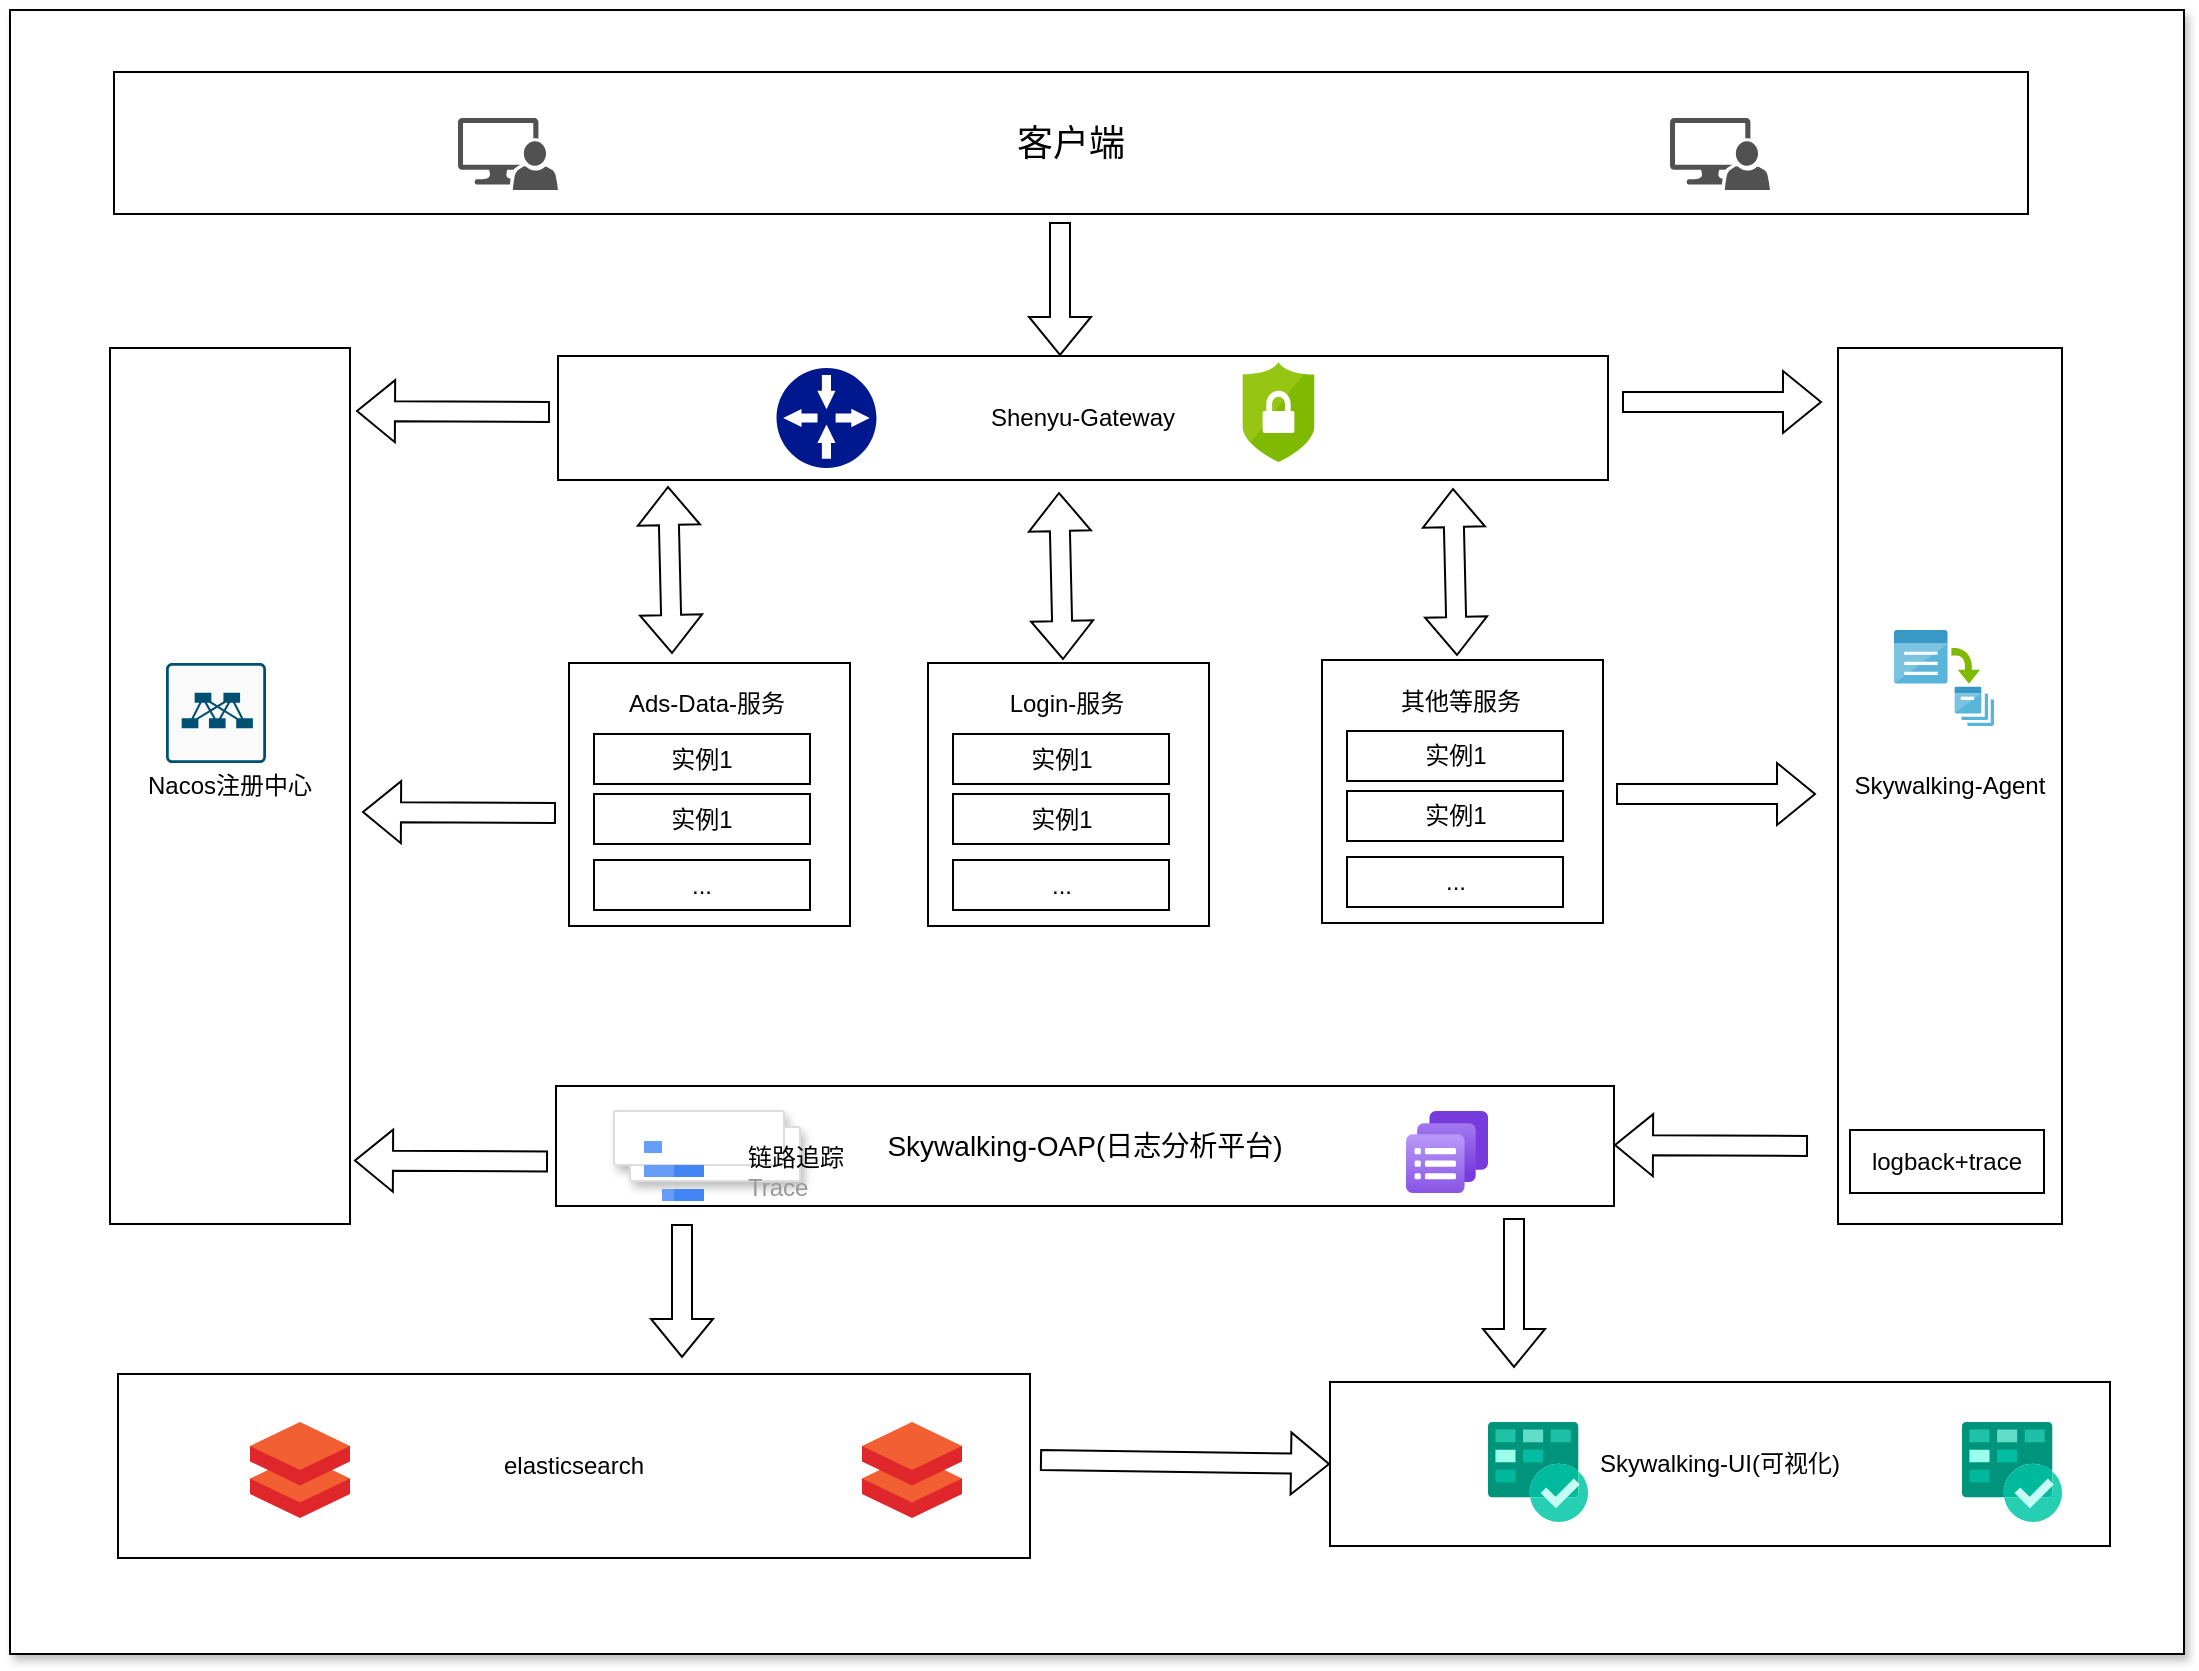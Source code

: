 <mxfile version="24.7.17">
  <diagram name="第 1 页" id="wz_W2gVirhJzZ2KygmmY">
    <mxGraphModel dx="2047" dy="493" grid="0" gridSize="10" guides="1" tooltips="1" connect="1" arrows="1" fold="1" page="0" pageScale="1" pageWidth="827" pageHeight="1169" math="0" shadow="0">
      <root>
        <mxCell id="0" />
        <mxCell id="1" parent="0" />
        <mxCell id="rDtSRGj8fWeBVhaAIqOp-107" value="" style="rounded=0;whiteSpace=wrap;html=1;shadow=1;" vertex="1" parent="1">
          <mxGeometry x="-157" y="560" width="1087" height="822" as="geometry" />
        </mxCell>
        <mxCell id="rDtSRGj8fWeBVhaAIqOp-14" value="&lt;font style=&quot;font-size: 18px;&quot;&gt;客户端&lt;/font&gt;" style="rounded=0;whiteSpace=wrap;html=1;" vertex="1" parent="1">
          <mxGeometry x="-105" y="591" width="957" height="71" as="geometry" />
        </mxCell>
        <mxCell id="rDtSRGj8fWeBVhaAIqOp-17" value="" style="sketch=0;pointerEvents=1;shadow=0;dashed=0;html=1;strokeColor=none;labelPosition=center;verticalLabelPosition=bottom;verticalAlign=top;align=center;fillColor=#515151;shape=mxgraph.mscae.system_center.admin_console" vertex="1" parent="1">
          <mxGeometry x="67" y="614" width="50" height="36" as="geometry" />
        </mxCell>
        <mxCell id="rDtSRGj8fWeBVhaAIqOp-18" value="" style="sketch=0;pointerEvents=1;shadow=0;dashed=0;html=1;strokeColor=none;labelPosition=center;verticalLabelPosition=bottom;verticalAlign=top;align=center;fillColor=#515151;shape=mxgraph.mscae.system_center.admin_console" vertex="1" parent="1">
          <mxGeometry x="673" y="614" width="50" height="36" as="geometry" />
        </mxCell>
        <mxCell id="rDtSRGj8fWeBVhaAIqOp-20" value="Shenyu-Gateway" style="rounded=0;whiteSpace=wrap;html=1;" vertex="1" parent="1">
          <mxGeometry x="117" y="733" width="525" height="62" as="geometry" />
        </mxCell>
        <mxCell id="rDtSRGj8fWeBVhaAIqOp-23" value="" style="sketch=0;aspect=fixed;pointerEvents=1;shadow=0;dashed=0;html=1;strokeColor=none;labelPosition=center;verticalLabelPosition=bottom;verticalAlign=top;align=center;fillColor=#00188D;shape=mxgraph.mscae.enterprise.gateway" vertex="1" parent="1">
          <mxGeometry x="226.25" y="739" width="50" height="50" as="geometry" />
        </mxCell>
        <mxCell id="rDtSRGj8fWeBVhaAIqOp-26" value="" style="rounded=0;whiteSpace=wrap;html=1;" vertex="1" parent="1">
          <mxGeometry x="122.5" y="886.5" width="140.5" height="131.5" as="geometry" />
        </mxCell>
        <mxCell id="rDtSRGj8fWeBVhaAIqOp-28" value="" style="image;sketch=0;aspect=fixed;html=1;points=[];align=center;fontSize=12;image=img/lib/mscae/Security_Center.svg;" vertex="1" parent="1">
          <mxGeometry x="459.25" y="736" width="36" height="50" as="geometry" />
        </mxCell>
        <mxCell id="rDtSRGj8fWeBVhaAIqOp-30" value="实例1" style="rounded=0;whiteSpace=wrap;html=1;" vertex="1" parent="1">
          <mxGeometry x="135" y="922" width="108" height="25" as="geometry" />
        </mxCell>
        <mxCell id="rDtSRGj8fWeBVhaAIqOp-31" value="&lt;meta charset=&quot;utf-8&quot;&gt;&lt;span style=&quot;color: rgb(0, 0, 0); font-family: Helvetica; font-size: 12px; font-style: normal; font-variant-ligatures: normal; font-variant-caps: normal; font-weight: 400; letter-spacing: normal; orphans: 2; text-align: center; text-indent: 0px; text-transform: none; widows: 2; word-spacing: 0px; -webkit-text-stroke-width: 0px; white-space: normal; background-color: rgb(255, 255, 255); text-decoration-thickness: initial; text-decoration-style: initial; text-decoration-color: initial; display: inline !important; float: none;&quot;&gt;实例1&lt;/span&gt;" style="rounded=0;whiteSpace=wrap;html=1;" vertex="1" parent="1">
          <mxGeometry x="135" y="952" width="108" height="25" as="geometry" />
        </mxCell>
        <mxCell id="rDtSRGj8fWeBVhaAIqOp-32" value="Ads-Data-服务" style="text;html=1;align=center;verticalAlign=middle;whiteSpace=wrap;rounded=0;" vertex="1" parent="1">
          <mxGeometry x="147" y="892" width="89" height="30" as="geometry" />
        </mxCell>
        <mxCell id="rDtSRGj8fWeBVhaAIqOp-33" value="..." style="rounded=0;whiteSpace=wrap;html=1;" vertex="1" parent="1">
          <mxGeometry x="135" y="985" width="108" height="25" as="geometry" />
        </mxCell>
        <mxCell id="rDtSRGj8fWeBVhaAIqOp-38" value="" style="rounded=0;whiteSpace=wrap;html=1;" vertex="1" parent="1">
          <mxGeometry x="302" y="886.5" width="140.5" height="131.5" as="geometry" />
        </mxCell>
        <mxCell id="rDtSRGj8fWeBVhaAIqOp-39" value="实例1" style="rounded=0;whiteSpace=wrap;html=1;" vertex="1" parent="1">
          <mxGeometry x="314.5" y="922" width="108" height="25" as="geometry" />
        </mxCell>
        <mxCell id="rDtSRGj8fWeBVhaAIqOp-40" value="&lt;meta charset=&quot;utf-8&quot;&gt;&lt;span style=&quot;color: rgb(0, 0, 0); font-family: Helvetica; font-size: 12px; font-style: normal; font-variant-ligatures: normal; font-variant-caps: normal; font-weight: 400; letter-spacing: normal; orphans: 2; text-align: center; text-indent: 0px; text-transform: none; widows: 2; word-spacing: 0px; -webkit-text-stroke-width: 0px; white-space: normal; background-color: rgb(255, 255, 255); text-decoration-thickness: initial; text-decoration-style: initial; text-decoration-color: initial; display: inline !important; float: none;&quot;&gt;实例1&lt;/span&gt;" style="rounded=0;whiteSpace=wrap;html=1;" vertex="1" parent="1">
          <mxGeometry x="314.5" y="952" width="108" height="25" as="geometry" />
        </mxCell>
        <mxCell id="rDtSRGj8fWeBVhaAIqOp-41" value="Login-服务" style="text;html=1;align=center;verticalAlign=middle;whiteSpace=wrap;rounded=0;" vertex="1" parent="1">
          <mxGeometry x="326.5" y="892" width="89" height="30" as="geometry" />
        </mxCell>
        <mxCell id="rDtSRGj8fWeBVhaAIqOp-42" value="..." style="rounded=0;whiteSpace=wrap;html=1;" vertex="1" parent="1">
          <mxGeometry x="314.5" y="985" width="108" height="25" as="geometry" />
        </mxCell>
        <mxCell id="rDtSRGj8fWeBVhaAIqOp-43" value="" style="rounded=0;whiteSpace=wrap;html=1;" vertex="1" parent="1">
          <mxGeometry x="499" y="885" width="140.5" height="131.5" as="geometry" />
        </mxCell>
        <mxCell id="rDtSRGj8fWeBVhaAIqOp-44" value="实例1" style="rounded=0;whiteSpace=wrap;html=1;" vertex="1" parent="1">
          <mxGeometry x="511.5" y="920.5" width="108" height="25" as="geometry" />
        </mxCell>
        <mxCell id="rDtSRGj8fWeBVhaAIqOp-45" value="&lt;meta charset=&quot;utf-8&quot;&gt;&lt;span style=&quot;color: rgb(0, 0, 0); font-family: Helvetica; font-size: 12px; font-style: normal; font-variant-ligatures: normal; font-variant-caps: normal; font-weight: 400; letter-spacing: normal; orphans: 2; text-align: center; text-indent: 0px; text-transform: none; widows: 2; word-spacing: 0px; -webkit-text-stroke-width: 0px; white-space: normal; background-color: rgb(255, 255, 255); text-decoration-thickness: initial; text-decoration-style: initial; text-decoration-color: initial; display: inline !important; float: none;&quot;&gt;实例1&lt;/span&gt;" style="rounded=0;whiteSpace=wrap;html=1;" vertex="1" parent="1">
          <mxGeometry x="511.5" y="950.5" width="108" height="25" as="geometry" />
        </mxCell>
        <mxCell id="rDtSRGj8fWeBVhaAIqOp-46" value="其他等服务" style="text;html=1;align=center;verticalAlign=middle;whiteSpace=wrap;rounded=0;" vertex="1" parent="1">
          <mxGeometry x="523.5" y="890.5" width="89" height="30" as="geometry" />
        </mxCell>
        <mxCell id="rDtSRGj8fWeBVhaAIqOp-47" value="..." style="rounded=0;whiteSpace=wrap;html=1;" vertex="1" parent="1">
          <mxGeometry x="511.5" y="983.5" width="108" height="25" as="geometry" />
        </mxCell>
        <mxCell id="rDtSRGj8fWeBVhaAIqOp-48" value="" style="shape=flexArrow;endArrow=classic;startArrow=classic;html=1;rounded=0;" edge="1" parent="1">
          <mxGeometry width="100" height="100" relative="1" as="geometry">
            <mxPoint x="174" y="882" as="sourcePoint" />
            <mxPoint x="172" y="798" as="targetPoint" />
          </mxGeometry>
        </mxCell>
        <mxCell id="rDtSRGj8fWeBVhaAIqOp-54" value="" style="shape=flexArrow;endArrow=classic;startArrow=classic;html=1;rounded=0;" edge="1" parent="1">
          <mxGeometry width="100" height="100" relative="1" as="geometry">
            <mxPoint x="369.5" y="885" as="sourcePoint" />
            <mxPoint x="367.5" y="801" as="targetPoint" />
          </mxGeometry>
        </mxCell>
        <mxCell id="rDtSRGj8fWeBVhaAIqOp-55" value="" style="shape=flexArrow;endArrow=classic;startArrow=classic;html=1;rounded=0;" edge="1" parent="1">
          <mxGeometry width="100" height="100" relative="1" as="geometry">
            <mxPoint x="566.5" y="883" as="sourcePoint" />
            <mxPoint x="564.5" y="799" as="targetPoint" />
          </mxGeometry>
        </mxCell>
        <mxCell id="rDtSRGj8fWeBVhaAIqOp-56" value="&lt;font style=&quot;font-size: 14px;&quot;&gt;Skywalking-OAP(日志分析平台)&lt;/font&gt;" style="rounded=0;whiteSpace=wrap;html=1;" vertex="1" parent="1">
          <mxGeometry x="116" y="1098" width="529" height="60" as="geometry" />
        </mxCell>
        <mxCell id="rDtSRGj8fWeBVhaAIqOp-57" value="" style="shape=mxgraph.gcp2.doubleRect;strokeColor=#dddddd;shadow=1;strokeWidth=1;rounded=1;absoluteArcSize=1;arcSize=2;" vertex="1" parent="1">
          <mxGeometry x="145" y="1110.5" width="93" height="35" as="geometry" />
        </mxCell>
        <mxCell id="rDtSRGj8fWeBVhaAIqOp-58" value="&lt;font color=&quot;#000000&quot;&gt;链路追踪&lt;/font&gt;&lt;br&gt;Trace" style="editableCssRules=.*;html=1;fontColor=#999999;shape=image;verticalLabelPosition=middle;verticalAlign=middle;labelPosition=right;align=left;spacingLeft=20;part=1;points=[];imageAspect=0;image=data:image/svg+xml,PHN2ZyB4bWxucz0iaHR0cDovL3d3dy53My5vcmcvMjAwMC9zdmciIHhtbG5zOnY9Imh0dHBzOi8vdmVjdGEuaW8vbmFubyIgd2lkdGg9IjIwIiBoZWlnaHQ9IjIwIiB2aWV3Qm94PSIwIDAgMjAgMjAiPiYjeGE7CTxzdHlsZSB0eXBlPSJ0ZXh0L2NzcyI+JiN4YTsJLnN0MHtmaWxsOiM0Mjg1ZjQ7fSYjeGE7CS5zdDF7ZmlsbDojNjY5ZGY2O30mI3hhOwk8L3N0eWxlPiYjeGE7CTxwYXRoIGNsYXNzPSJzdDAiIGQ9Ik0yMCA4SDEwdjRoMTB6bTAgOEgxMHY0aDEweiIgZmlsbD0iIzQyODVmNCIvPiYjeGE7CTxwYXRoIGNsYXNzPSJzdDEiIGQ9Ik0xMCAxNkg2djRoNHpNMCAwaDZ2NEgwem0wIDhoMTB2NEgweiIgZmlsbD0iIzY2OWRmNiIvPiYjeGE7PC9zdmc+;" vertex="1" parent="rDtSRGj8fWeBVhaAIqOp-57">
          <mxGeometry width="30" height="30" relative="1" as="geometry">
            <mxPoint x="15" y="15" as="offset" />
          </mxGeometry>
        </mxCell>
        <mxCell id="rDtSRGj8fWeBVhaAIqOp-59" value="" style="image;aspect=fixed;html=1;points=[];align=center;fontSize=12;image=img/lib/azure2/other/Log_Analytics_Query_Pack.svg;" vertex="1" parent="1">
          <mxGeometry x="541" y="1110.5" width="41" height="41" as="geometry" />
        </mxCell>
        <mxCell id="rDtSRGj8fWeBVhaAIqOp-64" value="Skywalking-Agent" style="rounded=0;whiteSpace=wrap;html=1;" vertex="1" parent="1">
          <mxGeometry x="757" y="729" width="112" height="438" as="geometry" />
        </mxCell>
        <mxCell id="rDtSRGj8fWeBVhaAIqOp-65" value="" style="shape=flexArrow;endArrow=classic;html=1;rounded=0;" edge="1" parent="1">
          <mxGeometry width="50" height="50" relative="1" as="geometry">
            <mxPoint x="649" y="756" as="sourcePoint" />
            <mxPoint x="749" y="756" as="targetPoint" />
          </mxGeometry>
        </mxCell>
        <mxCell id="rDtSRGj8fWeBVhaAIqOp-66" value="" style="shape=flexArrow;endArrow=classic;html=1;rounded=0;" edge="1" parent="1">
          <mxGeometry width="50" height="50" relative="1" as="geometry">
            <mxPoint x="646" y="952" as="sourcePoint" />
            <mxPoint x="746" y="952" as="targetPoint" />
          </mxGeometry>
        </mxCell>
        <mxCell id="rDtSRGj8fWeBVhaAIqOp-67" value="" style="image;sketch=0;aspect=fixed;html=1;points=[];align=center;fontSize=12;image=img/lib/mscae/Batch_Accounts.svg;" vertex="1" parent="1">
          <mxGeometry x="785" y="870" width="50" height="48" as="geometry" />
        </mxCell>
        <mxCell id="rDtSRGj8fWeBVhaAIqOp-69" value="" style="shape=flexArrow;endArrow=classic;html=1;rounded=0;" edge="1" parent="1">
          <mxGeometry width="50" height="50" relative="1" as="geometry">
            <mxPoint x="742" y="1128" as="sourcePoint" />
            <mxPoint x="645" y="1127.5" as="targetPoint" />
          </mxGeometry>
        </mxCell>
        <mxCell id="rDtSRGj8fWeBVhaAIqOp-70" value="logback+trace" style="rounded=0;whiteSpace=wrap;html=1;" vertex="1" parent="1">
          <mxGeometry x="763" y="1120" width="97" height="31.5" as="geometry" />
        </mxCell>
        <mxCell id="rDtSRGj8fWeBVhaAIqOp-73" value="Nacos注册中心" style="rounded=0;whiteSpace=wrap;html=1;" vertex="1" parent="1">
          <mxGeometry x="-107" y="729" width="120" height="438" as="geometry" />
        </mxCell>
        <mxCell id="rDtSRGj8fWeBVhaAIqOp-77" value="" style="shape=flexArrow;endArrow=classic;html=1;rounded=0;" edge="1" parent="1">
          <mxGeometry width="50" height="50" relative="1" as="geometry">
            <mxPoint x="113" y="761" as="sourcePoint" />
            <mxPoint x="16" y="760.5" as="targetPoint" />
          </mxGeometry>
        </mxCell>
        <mxCell id="rDtSRGj8fWeBVhaAIqOp-80" value="" style="shape=flexArrow;endArrow=classic;html=1;rounded=0;" edge="1" parent="1">
          <mxGeometry width="50" height="50" relative="1" as="geometry">
            <mxPoint x="116" y="961.5" as="sourcePoint" />
            <mxPoint x="19" y="961" as="targetPoint" />
          </mxGeometry>
        </mxCell>
        <mxCell id="rDtSRGj8fWeBVhaAIqOp-81" value="" style="shape=flexArrow;endArrow=classic;html=1;rounded=0;" edge="1" parent="1">
          <mxGeometry width="50" height="50" relative="1" as="geometry">
            <mxPoint x="112" y="1135.75" as="sourcePoint" />
            <mxPoint x="15" y="1135.25" as="targetPoint" />
          </mxGeometry>
        </mxCell>
        <mxCell id="rDtSRGj8fWeBVhaAIqOp-82" value="" style="sketch=0;points=[[0.015,0.015,0],[0.985,0.015,0],[0.985,0.985,0],[0.015,0.985,0],[0.25,0,0],[0.5,0,0],[0.75,0,0],[1,0.25,0],[1,0.5,0],[1,0.75,0],[0.75,1,0],[0.5,1,0],[0.25,1,0],[0,0.75,0],[0,0.5,0],[0,0.25,0]];verticalLabelPosition=bottom;html=1;verticalAlign=top;aspect=fixed;align=center;pointerEvents=1;shape=mxgraph.cisco19.rect;prIcon=nexus_9300;fillColor=#FAFAFA;strokeColor=#005073;" vertex="1" parent="1">
          <mxGeometry x="-79" y="886.5" width="50" height="50" as="geometry" />
        </mxCell>
        <mxCell id="rDtSRGj8fWeBVhaAIqOp-86" value="elasticsearch" style="rounded=0;whiteSpace=wrap;html=1;" vertex="1" parent="1">
          <mxGeometry x="-103" y="1242" width="456" height="92" as="geometry" />
        </mxCell>
        <mxCell id="rDtSRGj8fWeBVhaAIqOp-87" value="" style="image;sketch=0;aspect=fixed;html=1;points=[];align=center;fontSize=12;image=img/lib/mscae/Databricks.svg;" vertex="1" parent="1">
          <mxGeometry x="-37" y="1266" width="50" height="48" as="geometry" />
        </mxCell>
        <mxCell id="rDtSRGj8fWeBVhaAIqOp-88" value="" style="image;sketch=0;aspect=fixed;html=1;points=[];align=center;fontSize=12;image=img/lib/mscae/Databricks.svg;" vertex="1" parent="1">
          <mxGeometry x="269" y="1266" width="50" height="48" as="geometry" />
        </mxCell>
        <mxCell id="rDtSRGj8fWeBVhaAIqOp-89" value="" style="shape=flexArrow;endArrow=classic;html=1;rounded=0;" edge="1" parent="1">
          <mxGeometry width="50" height="50" relative="1" as="geometry">
            <mxPoint x="179" y="1167" as="sourcePoint" />
            <mxPoint x="179" y="1234" as="targetPoint" />
          </mxGeometry>
        </mxCell>
        <mxCell id="rDtSRGj8fWeBVhaAIqOp-95" value="Skywalking-UI(可视化)" style="rounded=0;whiteSpace=wrap;html=1;" vertex="1" parent="1">
          <mxGeometry x="503" y="1246" width="390" height="82" as="geometry" />
        </mxCell>
        <mxCell id="rDtSRGj8fWeBVhaAIqOp-98" value="" style="image;sketch=0;aspect=fixed;html=1;points=[];align=center;fontSize=12;image=img/lib/mscae/Azure_Boards.svg;" vertex="1" parent="1">
          <mxGeometry x="582" y="1266" width="50" height="50" as="geometry" />
        </mxCell>
        <mxCell id="rDtSRGj8fWeBVhaAIqOp-102" value="" style="image;sketch=0;aspect=fixed;html=1;points=[];align=center;fontSize=12;image=img/lib/mscae/Azure_Boards.svg;" vertex="1" parent="1">
          <mxGeometry x="819" y="1266" width="50" height="50" as="geometry" />
        </mxCell>
        <mxCell id="rDtSRGj8fWeBVhaAIqOp-104" value="" style="shape=flexArrow;endArrow=classic;html=1;rounded=0;" edge="1" parent="1">
          <mxGeometry width="50" height="50" relative="1" as="geometry">
            <mxPoint x="595" y="1164" as="sourcePoint" />
            <mxPoint x="595" y="1239" as="targetPoint" />
          </mxGeometry>
        </mxCell>
        <mxCell id="rDtSRGj8fWeBVhaAIqOp-105" value="" style="shape=flexArrow;endArrow=classic;html=1;rounded=0;entryX=0;entryY=0.5;entryDx=0;entryDy=0;" edge="1" parent="1" target="rDtSRGj8fWeBVhaAIqOp-95">
          <mxGeometry width="50" height="50" relative="1" as="geometry">
            <mxPoint x="358" y="1285" as="sourcePoint" />
            <mxPoint x="199" y="1254" as="targetPoint" />
          </mxGeometry>
        </mxCell>
        <mxCell id="rDtSRGj8fWeBVhaAIqOp-108" value="" style="shape=flexArrow;endArrow=classic;html=1;rounded=0;" edge="1" parent="1">
          <mxGeometry width="50" height="50" relative="1" as="geometry">
            <mxPoint x="368" y="666" as="sourcePoint" />
            <mxPoint x="368" y="733" as="targetPoint" />
          </mxGeometry>
        </mxCell>
      </root>
    </mxGraphModel>
  </diagram>
</mxfile>
